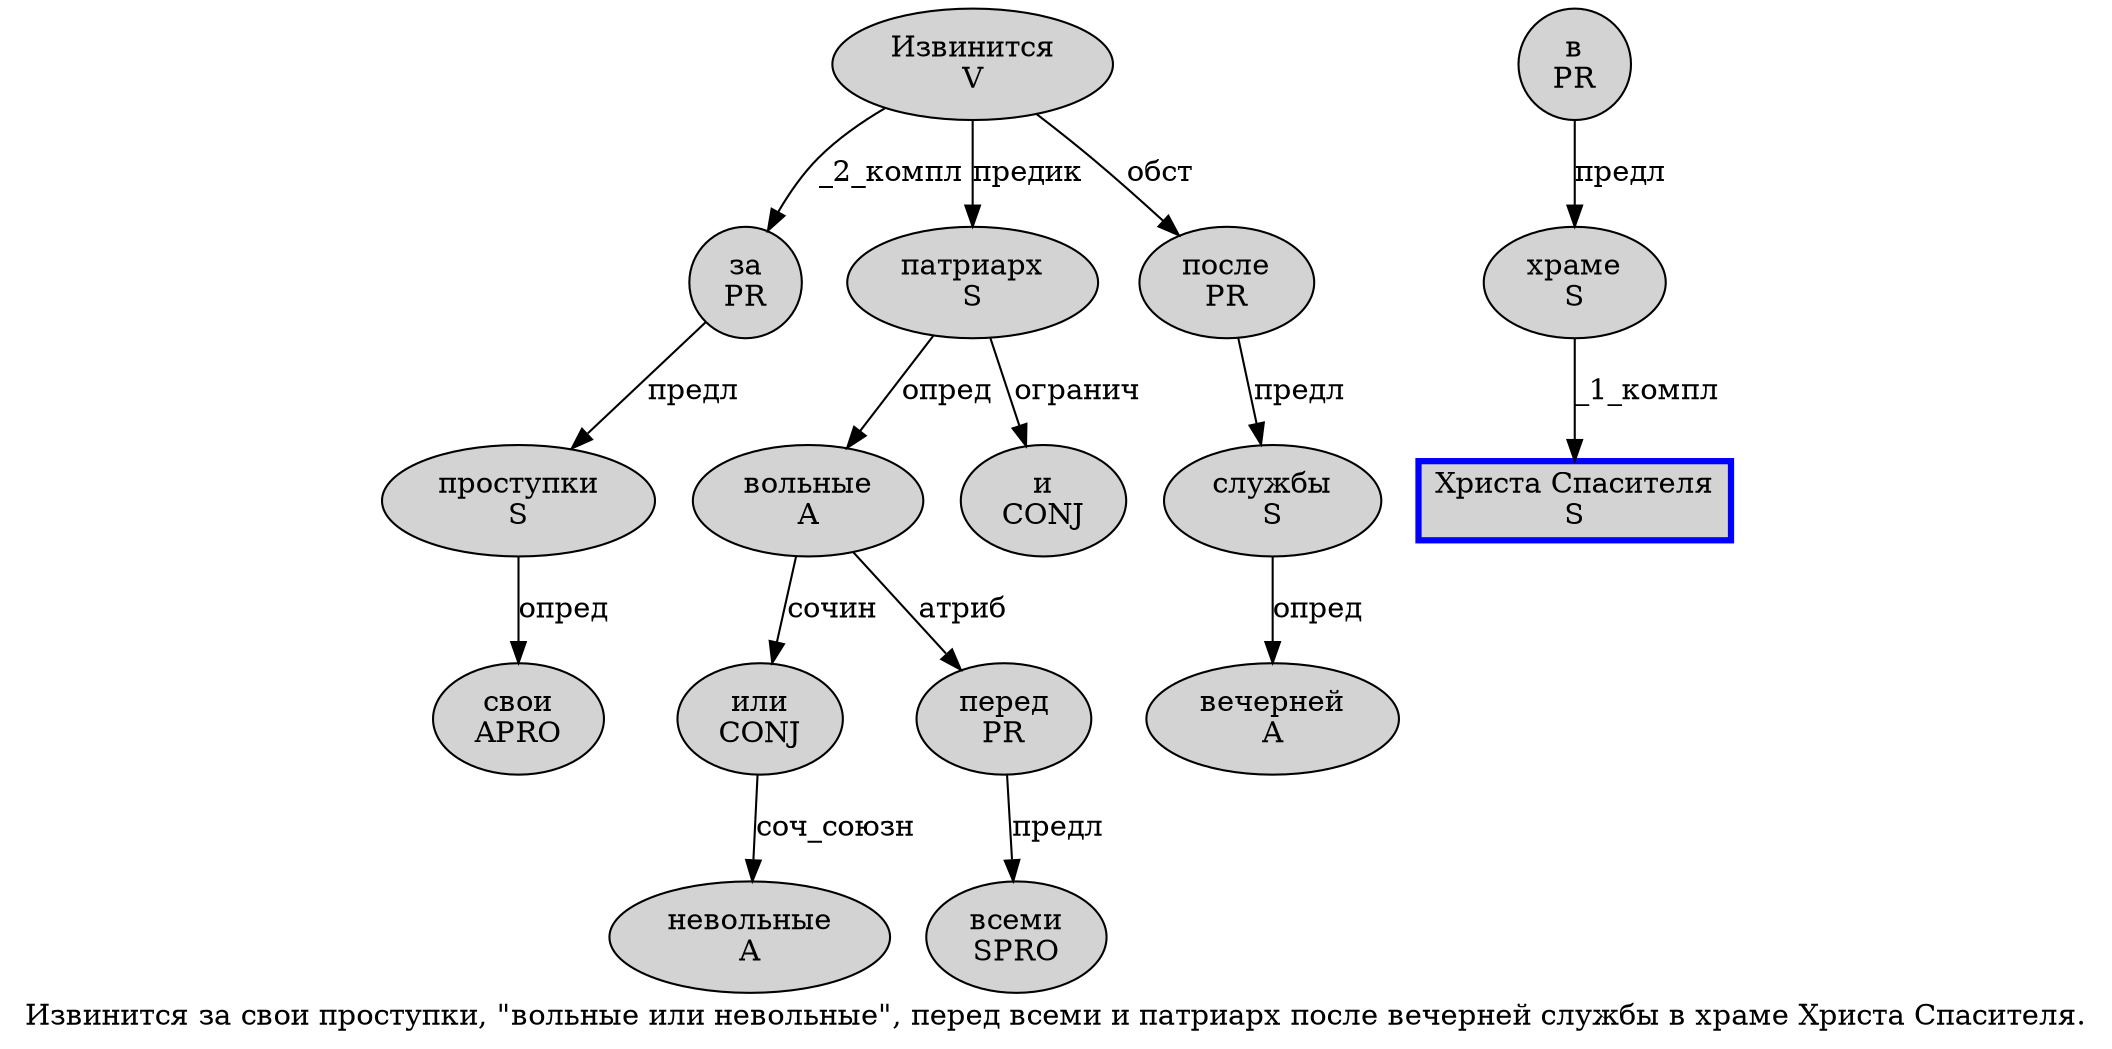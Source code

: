 digraph SENTENCE_1090 {
	graph [label="Извинится за свои проступки, \"вольные или невольные\", перед всеми и патриарх после вечерней службы в храме Христа Спасителя."]
	node [style=filled]
		0 [label="Извинится
V" color="" fillcolor=lightgray penwidth=1 shape=ellipse]
		1 [label="за
PR" color="" fillcolor=lightgray penwidth=1 shape=ellipse]
		2 [label="свои
APRO" color="" fillcolor=lightgray penwidth=1 shape=ellipse]
		3 [label="проступки
S" color="" fillcolor=lightgray penwidth=1 shape=ellipse]
		6 [label="вольные
A" color="" fillcolor=lightgray penwidth=1 shape=ellipse]
		7 [label="или
CONJ" color="" fillcolor=lightgray penwidth=1 shape=ellipse]
		8 [label="невольные
A" color="" fillcolor=lightgray penwidth=1 shape=ellipse]
		11 [label="перед
PR" color="" fillcolor=lightgray penwidth=1 shape=ellipse]
		12 [label="всеми
SPRO" color="" fillcolor=lightgray penwidth=1 shape=ellipse]
		13 [label="и
CONJ" color="" fillcolor=lightgray penwidth=1 shape=ellipse]
		14 [label="патриарх
S" color="" fillcolor=lightgray penwidth=1 shape=ellipse]
		15 [label="после
PR" color="" fillcolor=lightgray penwidth=1 shape=ellipse]
		16 [label="вечерней
A" color="" fillcolor=lightgray penwidth=1 shape=ellipse]
		17 [label="службы
S" color="" fillcolor=lightgray penwidth=1 shape=ellipse]
		18 [label="в
PR" color="" fillcolor=lightgray penwidth=1 shape=ellipse]
		19 [label="храме
S" color="" fillcolor=lightgray penwidth=1 shape=ellipse]
		20 [label="Христа Спасителя
S" color=blue fillcolor=lightgray penwidth=3 shape=box]
			17 -> 16 [label="опред"]
			15 -> 17 [label="предл"]
			1 -> 3 [label="предл"]
			11 -> 12 [label="предл"]
			14 -> 6 [label="опред"]
			14 -> 13 [label="огранич"]
			7 -> 8 [label="соч_союзн"]
			0 -> 1 [label="_2_компл"]
			0 -> 14 [label="предик"]
			0 -> 15 [label="обст"]
			19 -> 20 [label="_1_компл"]
			18 -> 19 [label="предл"]
			6 -> 7 [label="сочин"]
			6 -> 11 [label="атриб"]
			3 -> 2 [label="опред"]
}